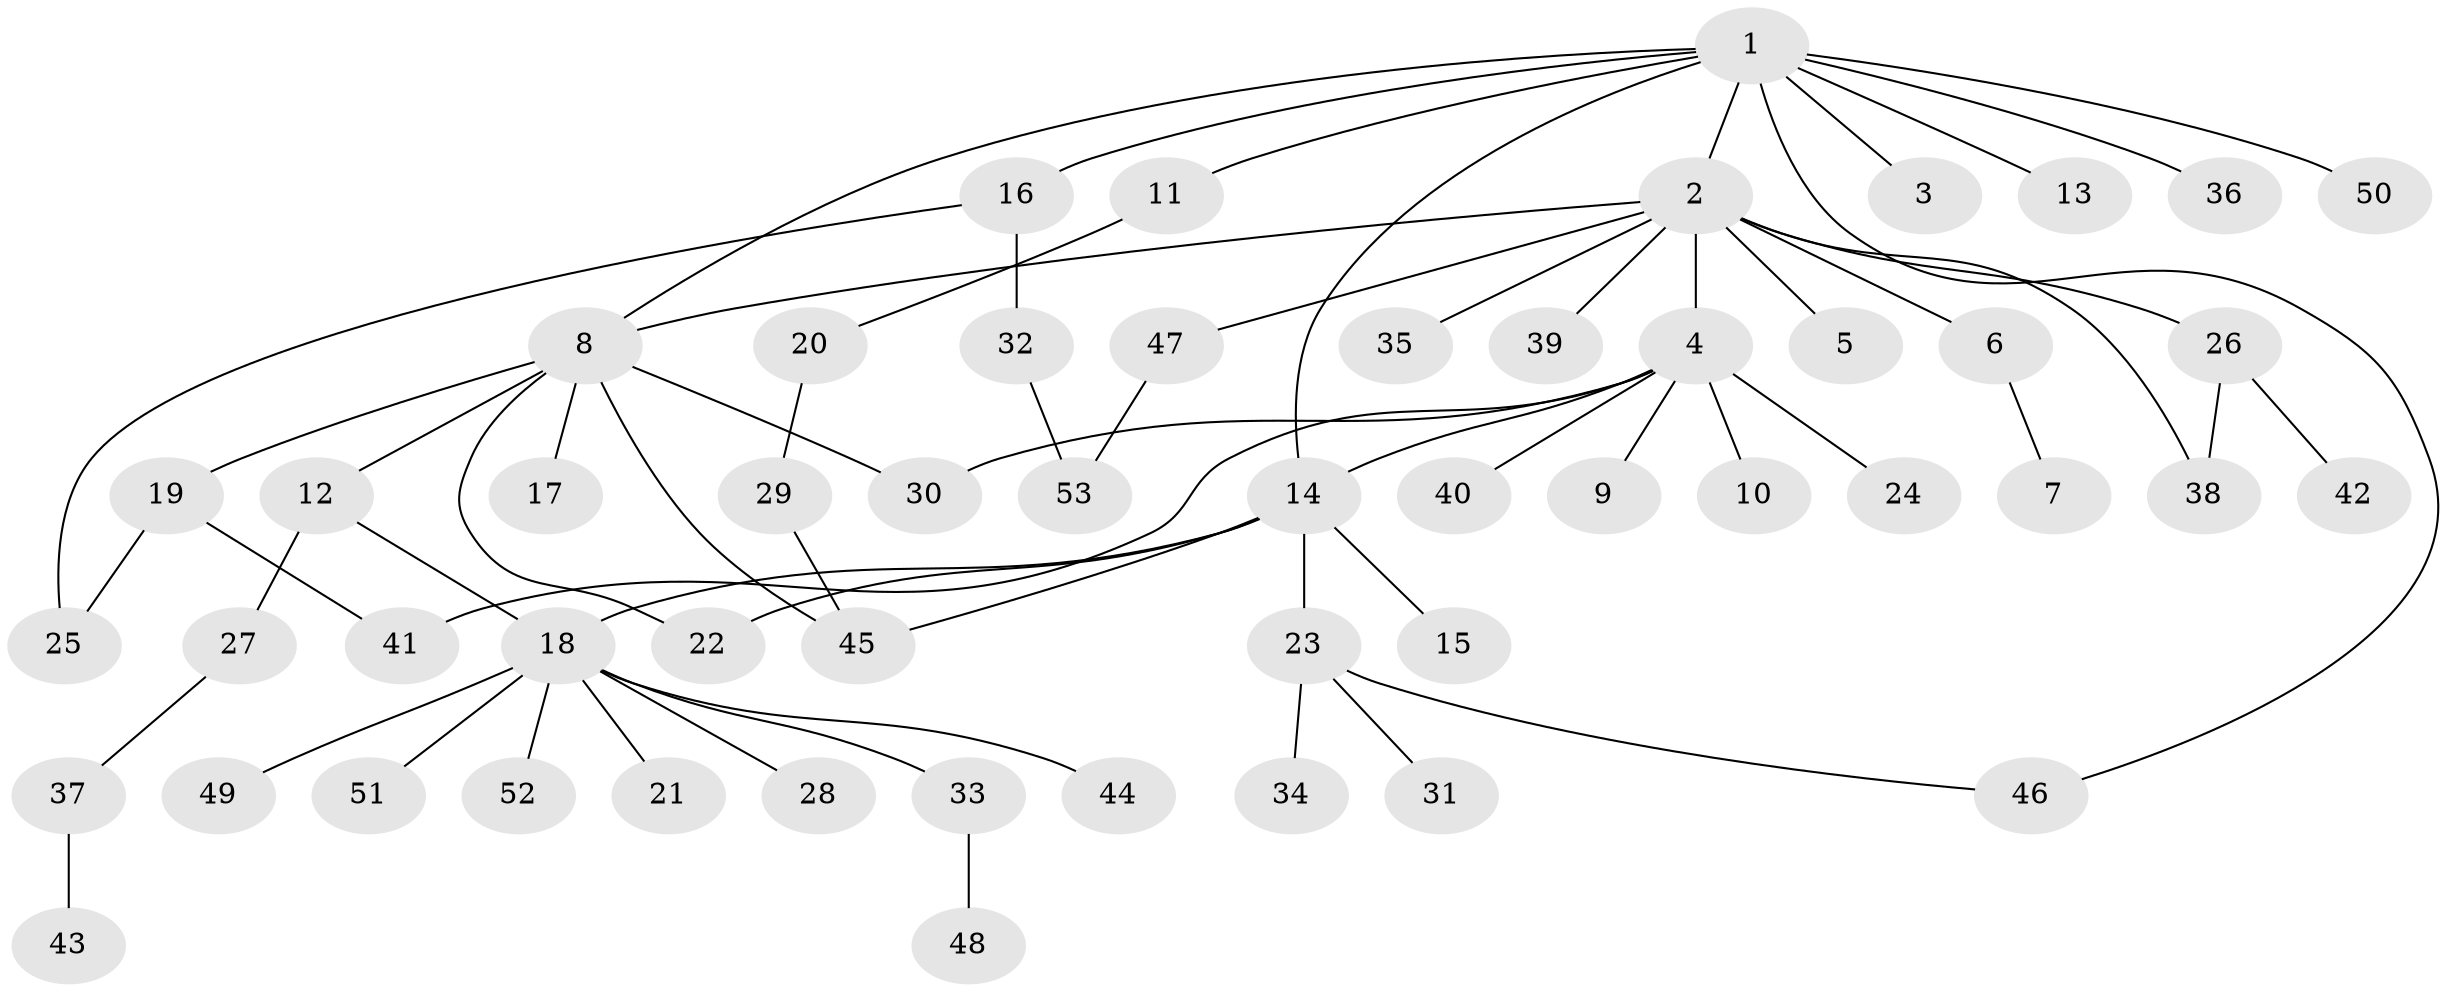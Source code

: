 // coarse degree distribution, {13: 0.023255813953488372, 14: 0.023255813953488372, 1: 0.5581395348837209, 7: 0.023255813953488372, 2: 0.2558139534883721, 10: 0.023255813953488372, 3: 0.09302325581395349}
// Generated by graph-tools (version 1.1) at 2025/41/03/06/25 10:41:45]
// undirected, 53 vertices, 64 edges
graph export_dot {
graph [start="1"]
  node [color=gray90,style=filled];
  1;
  2;
  3;
  4;
  5;
  6;
  7;
  8;
  9;
  10;
  11;
  12;
  13;
  14;
  15;
  16;
  17;
  18;
  19;
  20;
  21;
  22;
  23;
  24;
  25;
  26;
  27;
  28;
  29;
  30;
  31;
  32;
  33;
  34;
  35;
  36;
  37;
  38;
  39;
  40;
  41;
  42;
  43;
  44;
  45;
  46;
  47;
  48;
  49;
  50;
  51;
  52;
  53;
  1 -- 2;
  1 -- 3;
  1 -- 8;
  1 -- 11;
  1 -- 13;
  1 -- 14;
  1 -- 16;
  1 -- 36;
  1 -- 46;
  1 -- 50;
  2 -- 4;
  2 -- 5;
  2 -- 6;
  2 -- 8;
  2 -- 26;
  2 -- 35;
  2 -- 38;
  2 -- 39;
  2 -- 47;
  4 -- 9;
  4 -- 10;
  4 -- 14;
  4 -- 24;
  4 -- 30;
  4 -- 40;
  4 -- 41;
  6 -- 7;
  8 -- 12;
  8 -- 17;
  8 -- 19;
  8 -- 22;
  8 -- 30;
  8 -- 45;
  11 -- 20;
  12 -- 18;
  12 -- 27;
  14 -- 15;
  14 -- 18;
  14 -- 22;
  14 -- 23;
  14 -- 45;
  16 -- 25;
  16 -- 32;
  18 -- 21;
  18 -- 28;
  18 -- 33;
  18 -- 44;
  18 -- 49;
  18 -- 51;
  18 -- 52;
  19 -- 25;
  19 -- 41;
  20 -- 29;
  23 -- 31;
  23 -- 34;
  23 -- 46;
  26 -- 38;
  26 -- 42;
  27 -- 37;
  29 -- 45;
  32 -- 53;
  33 -- 48;
  37 -- 43;
  47 -- 53;
}

